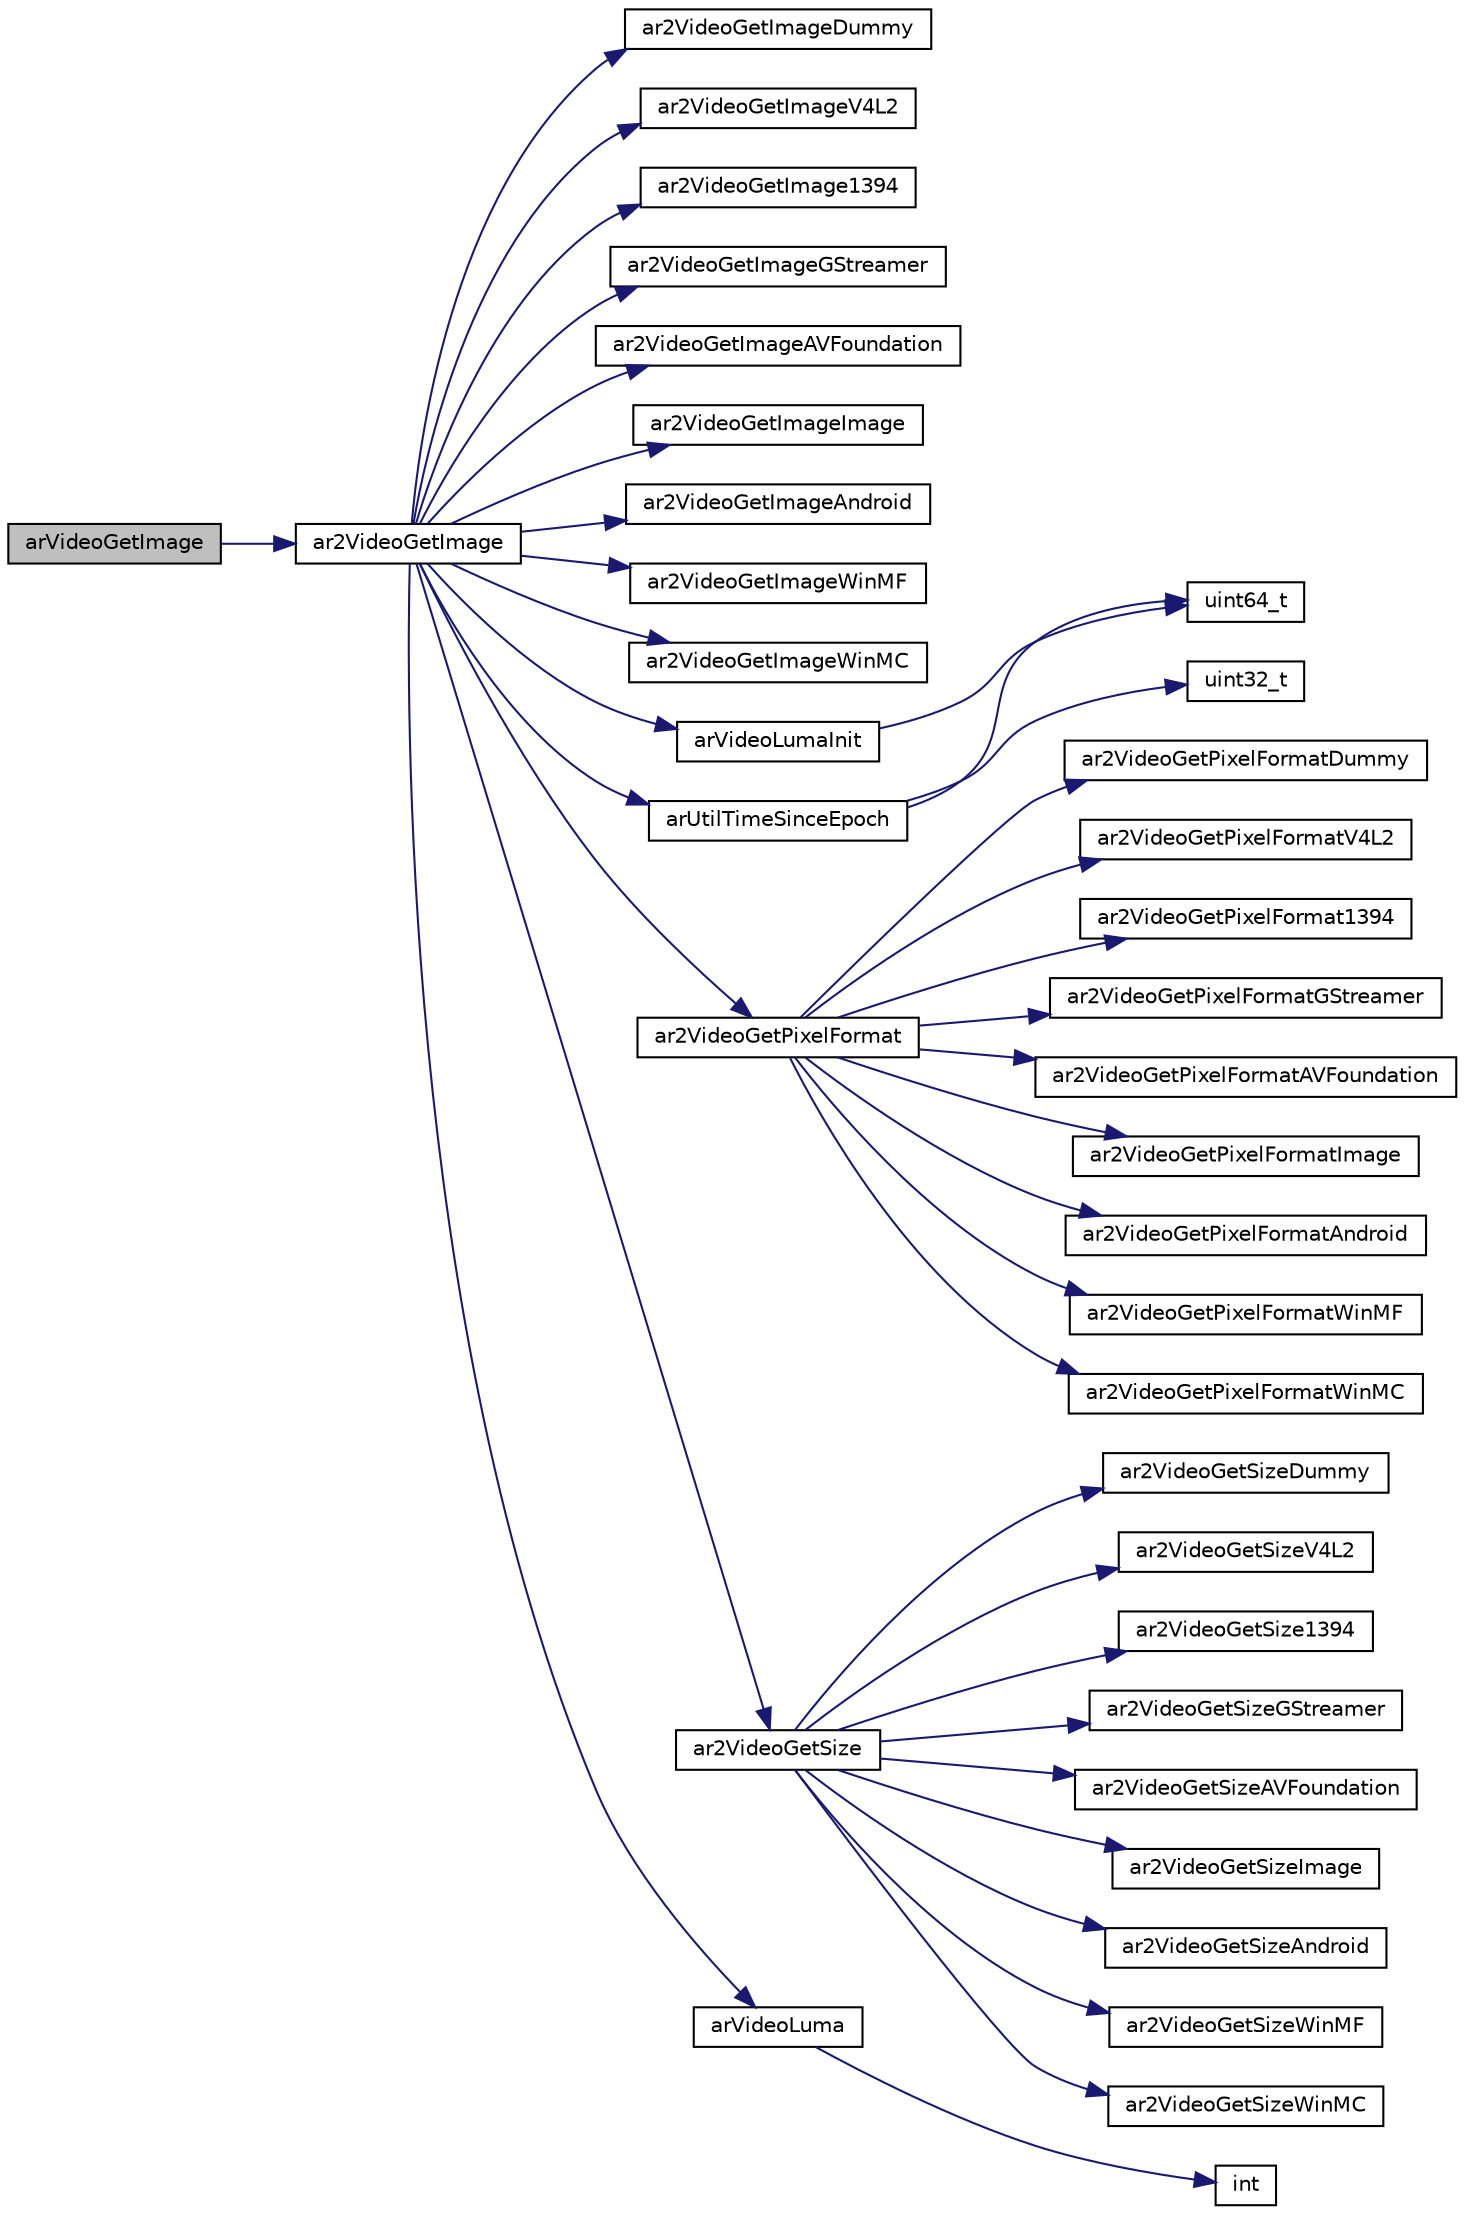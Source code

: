 digraph "arVideoGetImage"
{
 // INTERACTIVE_SVG=YES
  edge [fontname="Helvetica",fontsize="10",labelfontname="Helvetica",labelfontsize="10"];
  node [fontname="Helvetica",fontsize="10",shape=record];
  rankdir="LR";
  Node1 [label="arVideoGetImage",height=0.2,width=0.4,color="black", fillcolor="grey75", style="filled", fontcolor="black"];
  Node1 -> Node2 [color="midnightblue",fontsize="10",style="solid",fontname="Helvetica"];
  Node2 [label="ar2VideoGetImage",height=0.2,width=0.4,color="black", fillcolor="white", style="filled",URL="$video_8h.html#a6a88e760ef4a072d86dabd11d6d66da8"];
  Node2 -> Node3 [color="midnightblue",fontsize="10",style="solid",fontname="Helvetica"];
  Node3 [label="ar2VideoGetImageDummy",height=0.2,width=0.4,color="black", fillcolor="white", style="filled",URL="$video_dummy_8h.html#a9d99f8db2e250352a561ed1f4815d787"];
  Node2 -> Node4 [color="midnightblue",fontsize="10",style="solid",fontname="Helvetica"];
  Node4 [label="ar2VideoGetImageV4L2",height=0.2,width=0.4,color="black", fillcolor="white", style="filled",URL="$video_v4_l2_8h.html#a4ed571b37c42df8b8179d0fcc13e4dcf"];
  Node2 -> Node5 [color="midnightblue",fontsize="10",style="solid",fontname="Helvetica"];
  Node5 [label="ar2VideoGetImage1394",height=0.2,width=0.4,color="black", fillcolor="white", style="filled",URL="$video1394_8h.html#ab79fe53e260d3c16958b511e77625ea8"];
  Node2 -> Node6 [color="midnightblue",fontsize="10",style="solid",fontname="Helvetica"];
  Node6 [label="ar2VideoGetImageGStreamer",height=0.2,width=0.4,color="black", fillcolor="white", style="filled",URL="$video_g_streamer_8h.html#a9b986f840fdd9d7b7713b9907325c99d"];
  Node2 -> Node7 [color="midnightblue",fontsize="10",style="solid",fontname="Helvetica"];
  Node7 [label="ar2VideoGetImageAVFoundation",height=0.2,width=0.4,color="black", fillcolor="white", style="filled",URL="$video_a_v_foundation_8h.html#aad99b0428037a3f727de35853639b851"];
  Node2 -> Node8 [color="midnightblue",fontsize="10",style="solid",fontname="Helvetica"];
  Node8 [label="ar2VideoGetImageImage",height=0.2,width=0.4,color="black", fillcolor="white", style="filled",URL="$video_image_8h.html#a011bf1d53feddc3494993d92115cc1ed"];
  Node2 -> Node9 [color="midnightblue",fontsize="10",style="solid",fontname="Helvetica"];
  Node9 [label="ar2VideoGetImageAndroid",height=0.2,width=0.4,color="black", fillcolor="white", style="filled",URL="$video_android_8h.html#a1a25a95765371fcdbf082424d4417661"];
  Node2 -> Node10 [color="midnightblue",fontsize="10",style="solid",fontname="Helvetica"];
  Node10 [label="ar2VideoGetImageWinMF",height=0.2,width=0.4,color="black", fillcolor="white", style="filled",URL="$video_windows_media_foundation_8h.html#a0267d79bb044185d3b569718cf49e1e1"];
  Node2 -> Node11 [color="midnightblue",fontsize="10",style="solid",fontname="Helvetica"];
  Node11 [label="ar2VideoGetImageWinMC",height=0.2,width=0.4,color="black", fillcolor="white", style="filled",URL="$video_windows_media_capture_8h.html#a98c72786fe4bb444356e6d4db77957df"];
  Node2 -> Node12 [color="midnightblue",fontsize="10",style="solid",fontname="Helvetica"];
  Node12 [label="arUtilTimeSinceEpoch",height=0.2,width=0.4,color="black", fillcolor="white", style="filled",URL="$time_8h.html#a41fe11fc56475f8a1e46f5bb88416d6c",tooltip="Get the time in seconds since midnight (00:00:00), January 1, 1970, coordinated universal time (UTC)..."];
  Node12 -> Node13 [color="midnightblue",fontsize="10",style="solid",fontname="Helvetica"];
  Node13 [label="uint64_t",height=0.2,width=0.4,color="black", fillcolor="white", style="filled",URL="$ioapi_8h.html#ac37b15f02c8fe79d37bfc016e79344f6"];
  Node12 -> Node14 [color="midnightblue",fontsize="10",style="solid",fontname="Helvetica"];
  Node14 [label="uint32_t",height=0.2,width=0.4,color="black", fillcolor="white", style="filled",URL="$ioapi_8h.html#accd95570b1b1892e65653ffba9593687"];
  Node2 -> Node15 [color="midnightblue",fontsize="10",style="solid",fontname="Helvetica"];
  Node15 [label="ar2VideoGetPixelFormat",height=0.2,width=0.4,color="black", fillcolor="white", style="filled",URL="$video2_8c.html#a7780fac88f8c59974d8d9fe6d4a8047a"];
  Node15 -> Node16 [color="midnightblue",fontsize="10",style="solid",fontname="Helvetica"];
  Node16 [label="ar2VideoGetPixelFormatDummy",height=0.2,width=0.4,color="black", fillcolor="white", style="filled",URL="$video_dummy_8h.html#aef5bd63c5abf5e4479664647c084644b"];
  Node15 -> Node17 [color="midnightblue",fontsize="10",style="solid",fontname="Helvetica"];
  Node17 [label="ar2VideoGetPixelFormatV4L2",height=0.2,width=0.4,color="black", fillcolor="white", style="filled",URL="$video_v4_l2_8h.html#aab61669af9d839aa23ecd79d1c4bde5a"];
  Node15 -> Node18 [color="midnightblue",fontsize="10",style="solid",fontname="Helvetica"];
  Node18 [label="ar2VideoGetPixelFormat1394",height=0.2,width=0.4,color="black", fillcolor="white", style="filled",URL="$video1394_8h.html#a1eb40205f18baab9d12c0bc187e9b50e"];
  Node15 -> Node19 [color="midnightblue",fontsize="10",style="solid",fontname="Helvetica"];
  Node19 [label="ar2VideoGetPixelFormatGStreamer",height=0.2,width=0.4,color="black", fillcolor="white", style="filled",URL="$video_g_streamer_8h.html#a8b53b15ce8566d0887b1a543ed6102ae"];
  Node15 -> Node20 [color="midnightblue",fontsize="10",style="solid",fontname="Helvetica"];
  Node20 [label="ar2VideoGetPixelFormatAVFoundation",height=0.2,width=0.4,color="black", fillcolor="white", style="filled",URL="$video_a_v_foundation_8h.html#a98d99736ba21ff6f85c9da3e0e2acab8"];
  Node15 -> Node21 [color="midnightblue",fontsize="10",style="solid",fontname="Helvetica"];
  Node21 [label="ar2VideoGetPixelFormatImage",height=0.2,width=0.4,color="black", fillcolor="white", style="filled",URL="$video_image_8h.html#a4e14913d6bea4a02cd3d17ddd95e2544"];
  Node15 -> Node22 [color="midnightblue",fontsize="10",style="solid",fontname="Helvetica"];
  Node22 [label="ar2VideoGetPixelFormatAndroid",height=0.2,width=0.4,color="black", fillcolor="white", style="filled",URL="$video_android_8h.html#ac511ed131837c08ea6f17725dd87d2bc"];
  Node15 -> Node23 [color="midnightblue",fontsize="10",style="solid",fontname="Helvetica"];
  Node23 [label="ar2VideoGetPixelFormatWinMF",height=0.2,width=0.4,color="black", fillcolor="white", style="filled",URL="$video_windows_media_foundation_8h.html#a7155272e53d6a7b98cfbd616313e7e6c"];
  Node15 -> Node24 [color="midnightblue",fontsize="10",style="solid",fontname="Helvetica"];
  Node24 [label="ar2VideoGetPixelFormatWinMC",height=0.2,width=0.4,color="black", fillcolor="white", style="filled",URL="$video_windows_media_capture_8h.html#ac9ad7a1f796558ec9dbb80f2031c8411"];
  Node2 -> Node25 [color="midnightblue",fontsize="10",style="solid",fontname="Helvetica"];
  Node25 [label="ar2VideoGetSize",height=0.2,width=0.4,color="black", fillcolor="white", style="filled",URL="$video2_8c.html#acc7f53f8bda5c4e3fc3a9c662b5196fb"];
  Node25 -> Node26 [color="midnightblue",fontsize="10",style="solid",fontname="Helvetica"];
  Node26 [label="ar2VideoGetSizeDummy",height=0.2,width=0.4,color="black", fillcolor="white", style="filled",URL="$video_dummy_8h.html#a98be3ece55a3751acf6653ccd4d76c57"];
  Node25 -> Node27 [color="midnightblue",fontsize="10",style="solid",fontname="Helvetica"];
  Node27 [label="ar2VideoGetSizeV4L2",height=0.2,width=0.4,color="black", fillcolor="white", style="filled",URL="$video_v4_l2_8h.html#a4cd15e53200db9db8334fa4c42fc1b56"];
  Node25 -> Node28 [color="midnightblue",fontsize="10",style="solid",fontname="Helvetica"];
  Node28 [label="ar2VideoGetSize1394",height=0.2,width=0.4,color="black", fillcolor="white", style="filled",URL="$video1394_8h.html#a8edcf3e75cdc9d9a0a46e5c949fe024c"];
  Node25 -> Node29 [color="midnightblue",fontsize="10",style="solid",fontname="Helvetica"];
  Node29 [label="ar2VideoGetSizeGStreamer",height=0.2,width=0.4,color="black", fillcolor="white", style="filled",URL="$video_g_streamer_8h.html#aa84189152d651e38fa85b0986e684ce8"];
  Node25 -> Node30 [color="midnightblue",fontsize="10",style="solid",fontname="Helvetica"];
  Node30 [label="ar2VideoGetSizeAVFoundation",height=0.2,width=0.4,color="black", fillcolor="white", style="filled",URL="$video_a_v_foundation_8h.html#a039c73ba8a3e6ec85abe801637b2be6f"];
  Node25 -> Node31 [color="midnightblue",fontsize="10",style="solid",fontname="Helvetica"];
  Node31 [label="ar2VideoGetSizeImage",height=0.2,width=0.4,color="black", fillcolor="white", style="filled",URL="$video_image_8h.html#a0faf54541ccba547d219e20002c36302"];
  Node25 -> Node32 [color="midnightblue",fontsize="10",style="solid",fontname="Helvetica"];
  Node32 [label="ar2VideoGetSizeAndroid",height=0.2,width=0.4,color="black", fillcolor="white", style="filled",URL="$video_android_8h.html#aafb49599502c8ce1d9f2c360cbb86caa"];
  Node25 -> Node33 [color="midnightblue",fontsize="10",style="solid",fontname="Helvetica"];
  Node33 [label="ar2VideoGetSizeWinMF",height=0.2,width=0.4,color="black", fillcolor="white", style="filled",URL="$video_windows_media_foundation_8h.html#a670364f7f40df32ad511d1316453c2fd"];
  Node25 -> Node34 [color="midnightblue",fontsize="10",style="solid",fontname="Helvetica"];
  Node34 [label="ar2VideoGetSizeWinMC",height=0.2,width=0.4,color="black", fillcolor="white", style="filled",URL="$video_windows_media_capture_8h.html#a807da9f971ea25ef248a4ece4593ab9d"];
  Node2 -> Node35 [color="midnightblue",fontsize="10",style="solid",fontname="Helvetica"];
  Node35 [label="arVideoLumaInit",height=0.2,width=0.4,color="black", fillcolor="white", style="filled",URL="$video_luma_8h.html#a5b2ef9aeb1d4a48d232eb032541d07b7"];
  Node35 -> Node13 [color="midnightblue",fontsize="10",style="solid",fontname="Helvetica"];
  Node2 -> Node36 [color="midnightblue",fontsize="10",style="solid",fontname="Helvetica"];
  Node36 [label="arVideoLuma",height=0.2,width=0.4,color="black", fillcolor="white", style="filled",URL="$video_luma_8h.html#afb931184601de03cbdb8572e934e2023"];
  Node36 -> Node37 [color="midnightblue",fontsize="10",style="solid",fontname="Helvetica"];
  Node37 [label="int",height=0.2,width=0.4,color="black", fillcolor="white", style="filled",URL="$ioapi_8h.html#ae6fba972269dd045c8bb54bb5f6ead83"];
}
